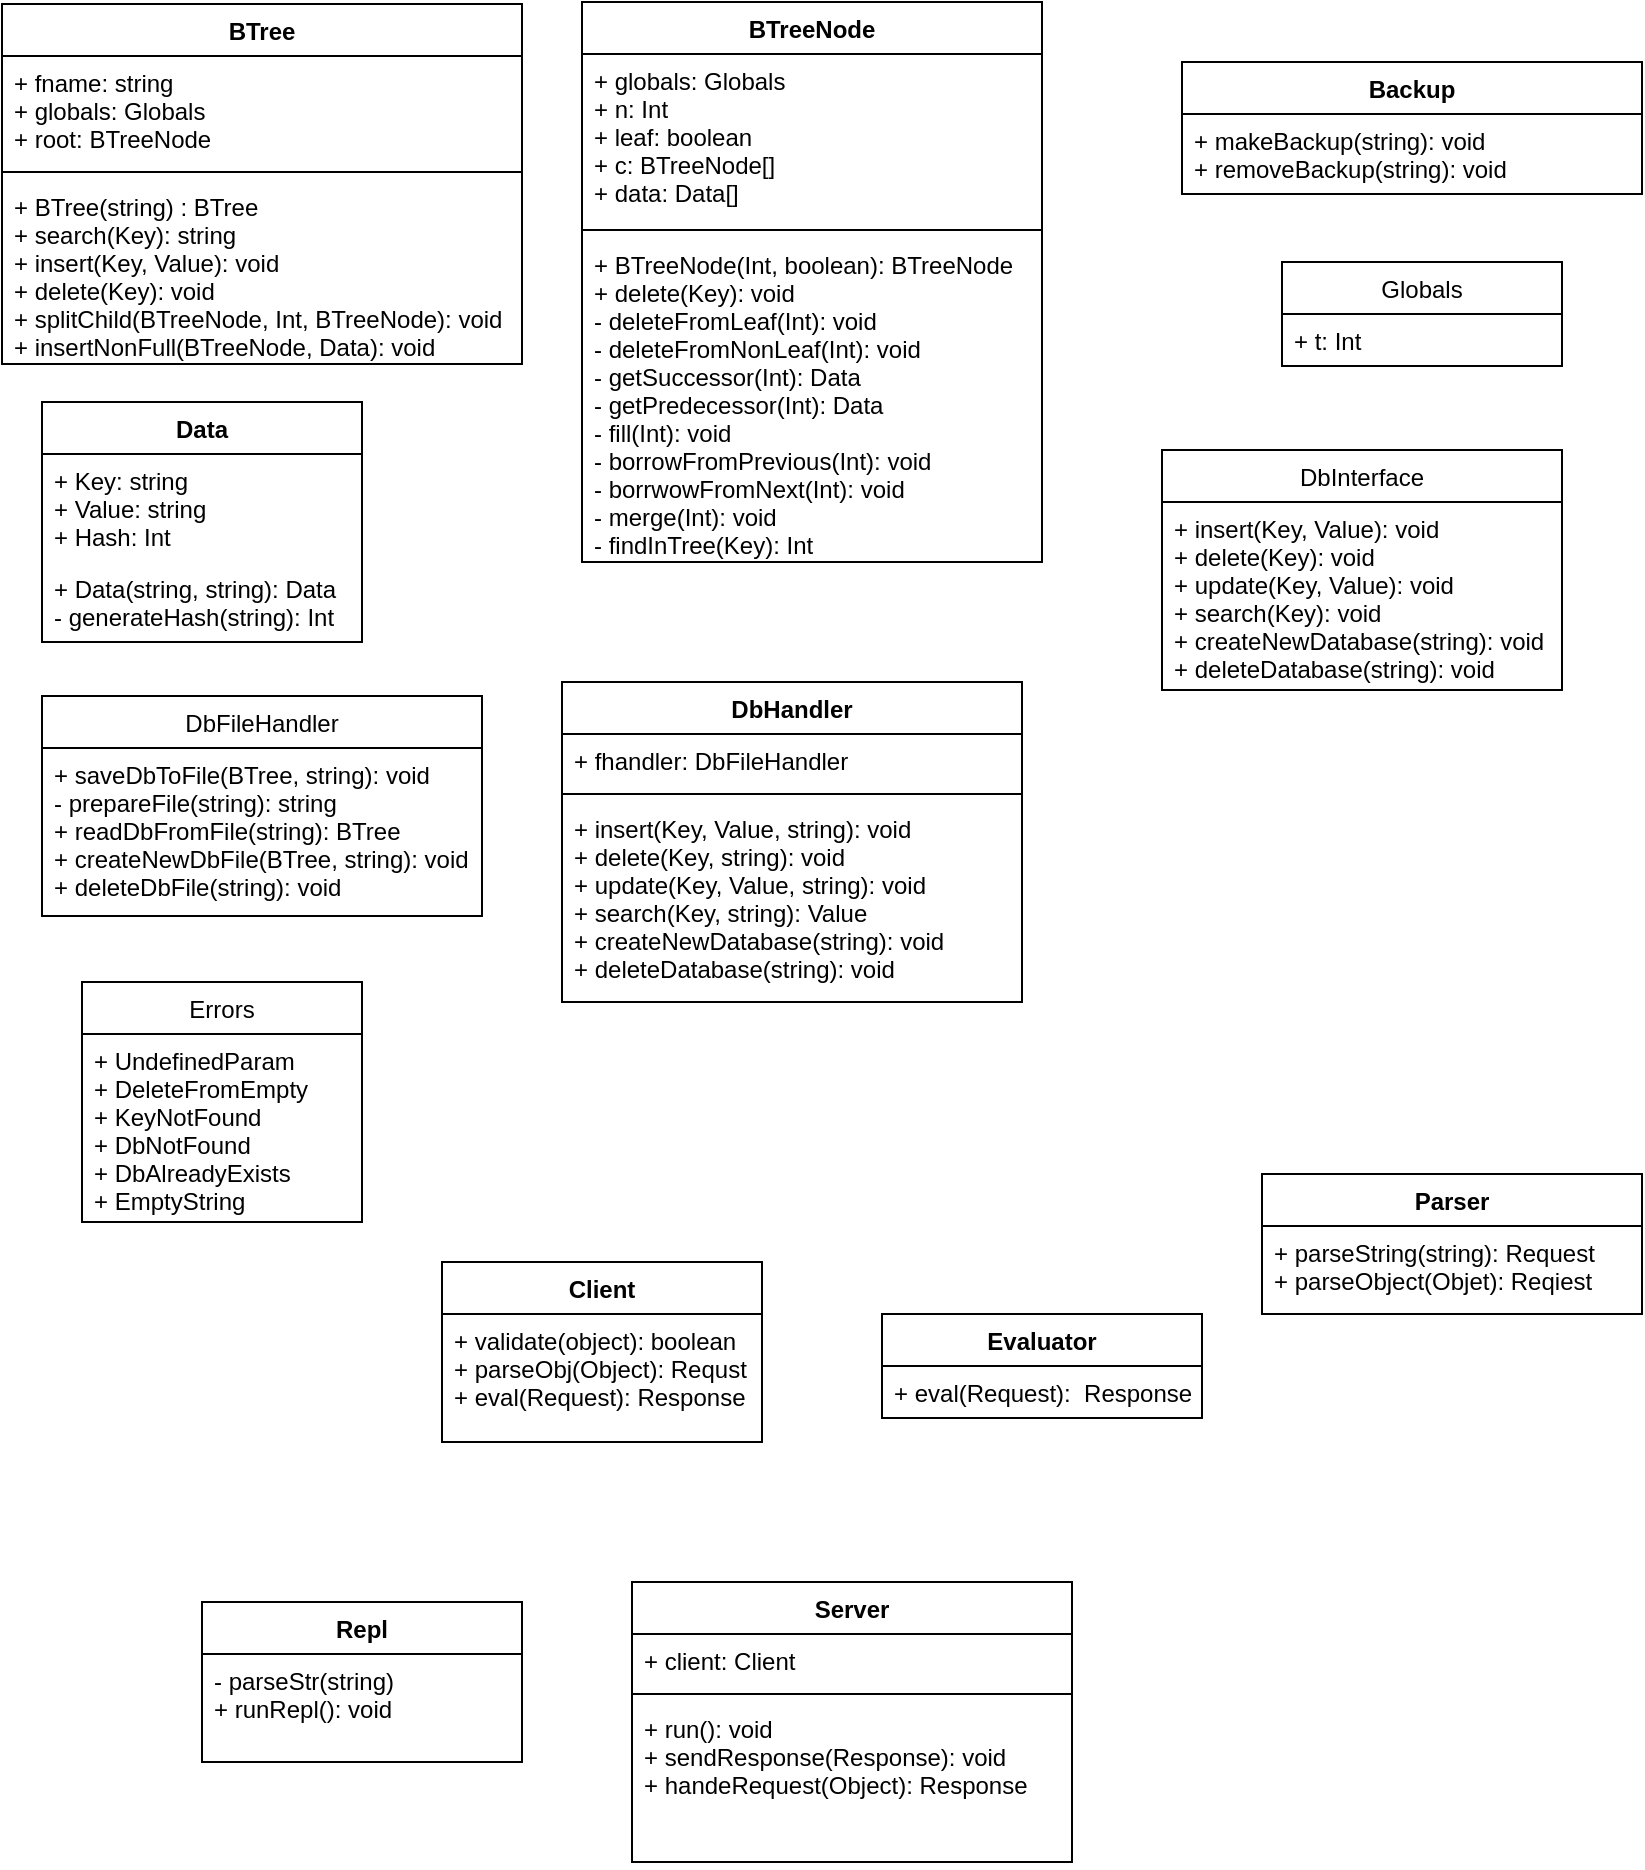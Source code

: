 <mxfile version="14.6.13" type="device"><diagram id="uQKEf8iwhFJmKrwaoBqP" name="Page-1"><mxGraphModel dx="1185" dy="1779" grid="1" gridSize="10" guides="1" tooltips="1" connect="1" arrows="1" fold="1" page="1" pageScale="1" pageWidth="850" pageHeight="1100" math="0" shadow="0"><root><mxCell id="0"/><mxCell id="1" parent="0"/><mxCell id="jMFvgZ9riuf4TbKJYEZc-37" value="BTree" style="swimlane;fontStyle=1;align=center;verticalAlign=top;childLayout=stackLayout;horizontal=1;startSize=26;horizontalStack=0;resizeParent=1;resizeParentMax=0;resizeLast=0;collapsible=1;marginBottom=0;" vertex="1" parent="1"><mxGeometry y="-1099" width="260" height="180" as="geometry"/></mxCell><mxCell id="jMFvgZ9riuf4TbKJYEZc-38" value="+ fname: string&#10;+ globals: Globals&#10;+ root: BTreeNode&#10;" style="text;strokeColor=none;fillColor=none;align=left;verticalAlign=top;spacingLeft=4;spacingRight=4;overflow=hidden;rotatable=0;points=[[0,0.5],[1,0.5]];portConstraint=eastwest;" vertex="1" parent="jMFvgZ9riuf4TbKJYEZc-37"><mxGeometry y="26" width="260" height="54" as="geometry"/></mxCell><mxCell id="jMFvgZ9riuf4TbKJYEZc-39" value="" style="line;strokeWidth=1;fillColor=none;align=left;verticalAlign=middle;spacingTop=-1;spacingLeft=3;spacingRight=3;rotatable=0;labelPosition=right;points=[];portConstraint=eastwest;" vertex="1" parent="jMFvgZ9riuf4TbKJYEZc-37"><mxGeometry y="80" width="260" height="8" as="geometry"/></mxCell><mxCell id="jMFvgZ9riuf4TbKJYEZc-40" value="+ BTree(string) : BTree&#10;+ search(Key): string&#10;+ insert(Key, Value): void&#10;+ delete(Key): void&#10;+ splitChild(BTreeNode, Int, BTreeNode): void&#10;+ insertNonFull(BTreeNode, Data): void" style="text;strokeColor=none;fillColor=none;align=left;verticalAlign=top;spacingLeft=4;spacingRight=4;overflow=hidden;rotatable=0;points=[[0,0.5],[1,0.5]];portConstraint=eastwest;" vertex="1" parent="jMFvgZ9riuf4TbKJYEZc-37"><mxGeometry y="88" width="260" height="92" as="geometry"/></mxCell><mxCell id="jMFvgZ9riuf4TbKJYEZc-49" value="BTreeNode" style="swimlane;fontStyle=1;align=center;verticalAlign=top;childLayout=stackLayout;horizontal=1;startSize=26;horizontalStack=0;resizeParent=1;resizeParentMax=0;resizeLast=0;collapsible=1;marginBottom=0;" vertex="1" parent="1"><mxGeometry x="290" y="-1100" width="230" height="280" as="geometry"/></mxCell><mxCell id="jMFvgZ9riuf4TbKJYEZc-50" value="+ globals: Globals&#10;+ n: Int&#10;+ leaf: boolean&#10;+ c: BTreeNode[]&#10;+ data: Data[]" style="text;strokeColor=none;fillColor=none;align=left;verticalAlign=top;spacingLeft=4;spacingRight=4;overflow=hidden;rotatable=0;points=[[0,0.5],[1,0.5]];portConstraint=eastwest;" vertex="1" parent="jMFvgZ9riuf4TbKJYEZc-49"><mxGeometry y="26" width="230" height="84" as="geometry"/></mxCell><mxCell id="jMFvgZ9riuf4TbKJYEZc-51" value="" style="line;strokeWidth=1;fillColor=none;align=left;verticalAlign=middle;spacingTop=-1;spacingLeft=3;spacingRight=3;rotatable=0;labelPosition=right;points=[];portConstraint=eastwest;" vertex="1" parent="jMFvgZ9riuf4TbKJYEZc-49"><mxGeometry y="110" width="230" height="8" as="geometry"/></mxCell><mxCell id="jMFvgZ9riuf4TbKJYEZc-52" value="+ BTreeNode(Int, boolean): BTreeNode&#10;+ delete(Key): void&#10;- deleteFromLeaf(Int): void&#10;- deleteFromNonLeaf(Int): void&#10;- getSuccessor(Int): Data&#10;- getPredecessor(Int): Data&#10;- fill(Int): void&#10;- borrowFromPrevious(Int): void&#10;- borrwowFromNext(Int): void&#10;- merge(Int): void&#10;- findInTree(Key): Int&#10;" style="text;strokeColor=none;fillColor=none;align=left;verticalAlign=top;spacingLeft=4;spacingRight=4;overflow=hidden;rotatable=0;points=[[0,0.5],[1,0.5]];portConstraint=eastwest;" vertex="1" parent="jMFvgZ9riuf4TbKJYEZc-49"><mxGeometry y="118" width="230" height="162" as="geometry"/></mxCell><mxCell id="jMFvgZ9riuf4TbKJYEZc-65" value="Data" style="swimlane;fontStyle=1;align=center;verticalAlign=top;childLayout=stackLayout;horizontal=1;startSize=26;horizontalStack=0;resizeParent=1;resizeParentMax=0;resizeLast=0;collapsible=1;marginBottom=0;" vertex="1" parent="1"><mxGeometry x="20" y="-900" width="160" height="120" as="geometry"/></mxCell><mxCell id="jMFvgZ9riuf4TbKJYEZc-66" value="+ Key: string&#10;+ Value: string&#10;+ Hash: Int" style="text;strokeColor=none;fillColor=none;align=left;verticalAlign=top;spacingLeft=4;spacingRight=4;overflow=hidden;rotatable=0;points=[[0,0.5],[1,0.5]];portConstraint=eastwest;" vertex="1" parent="jMFvgZ9riuf4TbKJYEZc-65"><mxGeometry y="26" width="160" height="54" as="geometry"/></mxCell><mxCell id="jMFvgZ9riuf4TbKJYEZc-68" value="+ Data(string, string): Data&#10;- generateHash(string): Int" style="text;strokeColor=none;fillColor=none;align=left;verticalAlign=top;spacingLeft=4;spacingRight=4;overflow=hidden;rotatable=0;points=[[0,0.5],[1,0.5]];portConstraint=eastwest;" vertex="1" parent="jMFvgZ9riuf4TbKJYEZc-65"><mxGeometry y="80" width="160" height="40" as="geometry"/></mxCell><mxCell id="jMFvgZ9riuf4TbKJYEZc-69" value="DbHandler&#10;" style="swimlane;fontStyle=1;align=center;verticalAlign=top;childLayout=stackLayout;horizontal=1;startSize=26;horizontalStack=0;resizeParent=1;resizeParentMax=0;resizeLast=0;collapsible=1;marginBottom=0;" vertex="1" parent="1"><mxGeometry x="280" y="-760" width="230" height="160" as="geometry"/></mxCell><mxCell id="jMFvgZ9riuf4TbKJYEZc-70" value="+ fhandler: DbFileHandler" style="text;strokeColor=none;fillColor=none;align=left;verticalAlign=top;spacingLeft=4;spacingRight=4;overflow=hidden;rotatable=0;points=[[0,0.5],[1,0.5]];portConstraint=eastwest;" vertex="1" parent="jMFvgZ9riuf4TbKJYEZc-69"><mxGeometry y="26" width="230" height="26" as="geometry"/></mxCell><mxCell id="jMFvgZ9riuf4TbKJYEZc-71" value="" style="line;strokeWidth=1;fillColor=none;align=left;verticalAlign=middle;spacingTop=-1;spacingLeft=3;spacingRight=3;rotatable=0;labelPosition=right;points=[];portConstraint=eastwest;" vertex="1" parent="jMFvgZ9riuf4TbKJYEZc-69"><mxGeometry y="52" width="230" height="8" as="geometry"/></mxCell><mxCell id="jMFvgZ9riuf4TbKJYEZc-72" value="+ insert(Key, Value, string): void&#10;+ delete(Key, string): void&#10;+ update(Key, Value, string): void&#10;+ search(Key, string): Value&#10;+ createNewDatabase(string): void&#10;+ deleteDatabase(string): void" style="text;strokeColor=none;fillColor=none;align=left;verticalAlign=top;spacingLeft=4;spacingRight=4;overflow=hidden;rotatable=0;points=[[0,0.5],[1,0.5]];portConstraint=eastwest;" vertex="1" parent="jMFvgZ9riuf4TbKJYEZc-69"><mxGeometry y="60" width="230" height="100" as="geometry"/></mxCell><mxCell id="jMFvgZ9riuf4TbKJYEZc-81" value="DbInterface" style="swimlane;fontStyle=0;childLayout=stackLayout;horizontal=1;startSize=26;fillColor=none;horizontalStack=0;resizeParent=1;resizeParentMax=0;resizeLast=0;collapsible=1;marginBottom=0;" vertex="1" parent="1"><mxGeometry x="580" y="-876" width="200" height="120" as="geometry"/></mxCell><mxCell id="jMFvgZ9riuf4TbKJYEZc-82" value="+ insert(Key, Value): void&#10;+ delete(Key): void&#10;+ update(Key, Value): void&#10;+ search(Key): void&#10;+ createNewDatabase(string): void&#10;+ deleteDatabase(string): void" style="text;strokeColor=none;fillColor=none;align=left;verticalAlign=top;spacingLeft=4;spacingRight=4;overflow=hidden;rotatable=0;points=[[0,0.5],[1,0.5]];portConstraint=eastwest;" vertex="1" parent="jMFvgZ9riuf4TbKJYEZc-81"><mxGeometry y="26" width="200" height="94" as="geometry"/></mxCell><mxCell id="jMFvgZ9riuf4TbKJYEZc-85" value="Errors" style="swimlane;fontStyle=0;childLayout=stackLayout;horizontal=1;startSize=26;fillColor=none;horizontalStack=0;resizeParent=1;resizeParentMax=0;resizeLast=0;collapsible=1;marginBottom=0;" vertex="1" parent="1"><mxGeometry x="40" y="-610" width="140" height="120" as="geometry"/></mxCell><mxCell id="jMFvgZ9riuf4TbKJYEZc-86" value="+ UndefinedParam&#10;+ DeleteFromEmpty&#10;+ KeyNotFound&#10;+ DbNotFound&#10;+ DbAlreadyExists&#10;+ EmptyString&#10;" style="text;strokeColor=none;fillColor=none;align=left;verticalAlign=top;spacingLeft=4;spacingRight=4;overflow=hidden;rotatable=0;points=[[0,0.5],[1,0.5]];portConstraint=eastwest;" vertex="1" parent="jMFvgZ9riuf4TbKJYEZc-85"><mxGeometry y="26" width="140" height="94" as="geometry"/></mxCell><mxCell id="jMFvgZ9riuf4TbKJYEZc-93" value="Evaluator" style="swimlane;fontStyle=1;align=center;verticalAlign=top;childLayout=stackLayout;horizontal=1;startSize=26;horizontalStack=0;resizeParent=1;resizeParentMax=0;resizeLast=0;collapsible=1;marginBottom=0;" vertex="1" parent="1"><mxGeometry x="440" y="-444" width="160" height="52" as="geometry"/></mxCell><mxCell id="jMFvgZ9riuf4TbKJYEZc-96" value="+ eval(Request):  Response" style="text;strokeColor=none;fillColor=none;align=left;verticalAlign=top;spacingLeft=4;spacingRight=4;overflow=hidden;rotatable=0;points=[[0,0.5],[1,0.5]];portConstraint=eastwest;" vertex="1" parent="jMFvgZ9riuf4TbKJYEZc-93"><mxGeometry y="26" width="160" height="26" as="geometry"/></mxCell><mxCell id="jMFvgZ9riuf4TbKJYEZc-97" value="Globals" style="swimlane;fontStyle=0;childLayout=stackLayout;horizontal=1;startSize=26;fillColor=none;horizontalStack=0;resizeParent=1;resizeParentMax=0;resizeLast=0;collapsible=1;marginBottom=0;" vertex="1" parent="1"><mxGeometry x="640" y="-970" width="140" height="52" as="geometry"/></mxCell><mxCell id="jMFvgZ9riuf4TbKJYEZc-98" value="+ t: Int" style="text;strokeColor=none;fillColor=none;align=left;verticalAlign=top;spacingLeft=4;spacingRight=4;overflow=hidden;rotatable=0;points=[[0,0.5],[1,0.5]];portConstraint=eastwest;" vertex="1" parent="jMFvgZ9riuf4TbKJYEZc-97"><mxGeometry y="26" width="140" height="26" as="geometry"/></mxCell><mxCell id="jMFvgZ9riuf4TbKJYEZc-101" value="Parser" style="swimlane;fontStyle=1;align=center;verticalAlign=top;childLayout=stackLayout;horizontal=1;startSize=26;horizontalStack=0;resizeParent=1;resizeParentMax=0;resizeLast=0;collapsible=1;marginBottom=0;" vertex="1" parent="1"><mxGeometry x="630" y="-514" width="190" height="70" as="geometry"/></mxCell><mxCell id="jMFvgZ9riuf4TbKJYEZc-104" value="+ parseString(string): Request&#10;+ parseObject(Objet): Reqiest" style="text;strokeColor=none;fillColor=none;align=left;verticalAlign=top;spacingLeft=4;spacingRight=4;overflow=hidden;rotatable=0;points=[[0,0.5],[1,0.5]];portConstraint=eastwest;" vertex="1" parent="jMFvgZ9riuf4TbKJYEZc-101"><mxGeometry y="26" width="190" height="44" as="geometry"/></mxCell><mxCell id="jMFvgZ9riuf4TbKJYEZc-105" value="Repl" style="swimlane;fontStyle=1;align=center;verticalAlign=top;childLayout=stackLayout;horizontal=1;startSize=26;horizontalStack=0;resizeParent=1;resizeParentMax=0;resizeLast=0;collapsible=1;marginBottom=0;" vertex="1" parent="1"><mxGeometry x="100" y="-300" width="160" height="80" as="geometry"/></mxCell><mxCell id="jMFvgZ9riuf4TbKJYEZc-108" value="- parseStr(string)&#10;+ runRepl(): void" style="text;strokeColor=none;fillColor=none;align=left;verticalAlign=top;spacingLeft=4;spacingRight=4;overflow=hidden;rotatable=0;points=[[0,0.5],[1,0.5]];portConstraint=eastwest;" vertex="1" parent="jMFvgZ9riuf4TbKJYEZc-105"><mxGeometry y="26" width="160" height="54" as="geometry"/></mxCell><mxCell id="jMFvgZ9riuf4TbKJYEZc-109" value="Server&#10;" style="swimlane;fontStyle=1;align=center;verticalAlign=top;childLayout=stackLayout;horizontal=1;startSize=26;horizontalStack=0;resizeParent=1;resizeParentMax=0;resizeLast=0;collapsible=1;marginBottom=0;" vertex="1" parent="1"><mxGeometry x="315" y="-310" width="220" height="140" as="geometry"/></mxCell><mxCell id="jMFvgZ9riuf4TbKJYEZc-110" value="+ client: Client" style="text;strokeColor=none;fillColor=none;align=left;verticalAlign=top;spacingLeft=4;spacingRight=4;overflow=hidden;rotatable=0;points=[[0,0.5],[1,0.5]];portConstraint=eastwest;" vertex="1" parent="jMFvgZ9riuf4TbKJYEZc-109"><mxGeometry y="26" width="220" height="26" as="geometry"/></mxCell><mxCell id="jMFvgZ9riuf4TbKJYEZc-111" value="" style="line;strokeWidth=1;fillColor=none;align=left;verticalAlign=middle;spacingTop=-1;spacingLeft=3;spacingRight=3;rotatable=0;labelPosition=right;points=[];portConstraint=eastwest;" vertex="1" parent="jMFvgZ9riuf4TbKJYEZc-109"><mxGeometry y="52" width="220" height="8" as="geometry"/></mxCell><mxCell id="jMFvgZ9riuf4TbKJYEZc-112" value="+ run(): void&#10;+ sendResponse(Response): void&#10;+ handeRequest(Object): Response " style="text;strokeColor=none;fillColor=none;align=left;verticalAlign=top;spacingLeft=4;spacingRight=4;overflow=hidden;rotatable=0;points=[[0,0.5],[1,0.5]];portConstraint=eastwest;" vertex="1" parent="jMFvgZ9riuf4TbKJYEZc-109"><mxGeometry y="60" width="220" height="80" as="geometry"/></mxCell><mxCell id="jMFvgZ9riuf4TbKJYEZc-113" value="Client" style="swimlane;fontStyle=1;align=center;verticalAlign=top;childLayout=stackLayout;horizontal=1;startSize=26;horizontalStack=0;resizeParent=1;resizeParentMax=0;resizeLast=0;collapsible=1;marginBottom=0;" vertex="1" parent="1"><mxGeometry x="220" y="-470" width="160" height="90" as="geometry"/></mxCell><mxCell id="jMFvgZ9riuf4TbKJYEZc-114" value="+ validate(object): boolean&#10;+ parseObj(Object): Requst&#10;+ eval(Request): Response" style="text;strokeColor=none;fillColor=none;align=left;verticalAlign=top;spacingLeft=4;spacingRight=4;overflow=hidden;rotatable=0;points=[[0,0.5],[1,0.5]];portConstraint=eastwest;" vertex="1" parent="jMFvgZ9riuf4TbKJYEZc-113"><mxGeometry y="26" width="160" height="64" as="geometry"/></mxCell><mxCell id="jMFvgZ9riuf4TbKJYEZc-57" value="Backup" style="swimlane;fontStyle=1;align=center;verticalAlign=top;childLayout=stackLayout;horizontal=1;startSize=26;horizontalStack=0;resizeParent=1;resizeParentMax=0;resizeLast=0;collapsible=1;marginBottom=0;" vertex="1" parent="1"><mxGeometry x="590" y="-1070" width="230" height="66" as="geometry"/></mxCell><mxCell id="jMFvgZ9riuf4TbKJYEZc-60" value="+ makeBackup(string): void&#10;+ removeBackup(string): void" style="text;strokeColor=none;fillColor=none;align=left;verticalAlign=top;spacingLeft=4;spacingRight=4;overflow=hidden;rotatable=0;points=[[0,0.5],[1,0.5]];portConstraint=eastwest;" vertex="1" parent="jMFvgZ9riuf4TbKJYEZc-57"><mxGeometry y="26" width="230" height="40" as="geometry"/></mxCell><mxCell id="jMFvgZ9riuf4TbKJYEZc-117" value="DbFileHandler" style="swimlane;fontStyle=0;childLayout=stackLayout;horizontal=1;startSize=26;fillColor=none;horizontalStack=0;resizeParent=1;resizeParentMax=0;resizeLast=0;collapsible=1;marginBottom=0;" vertex="1" parent="1"><mxGeometry x="20" y="-753" width="220" height="110" as="geometry"/></mxCell><mxCell id="jMFvgZ9riuf4TbKJYEZc-118" value="+ saveDbToFile(BTree, string): void&#10;- prepareFile(string): string&#10;+ readDbFromFile(string): BTree&#10;+ createNewDbFile(BTree, string): void&#10;+ deleteDbFile(string): void" style="text;strokeColor=none;fillColor=none;align=left;verticalAlign=top;spacingLeft=4;spacingRight=4;overflow=hidden;rotatable=0;points=[[0,0.5],[1,0.5]];portConstraint=eastwest;" vertex="1" parent="jMFvgZ9riuf4TbKJYEZc-117"><mxGeometry y="26" width="220" height="84" as="geometry"/></mxCell></root></mxGraphModel></diagram></mxfile>